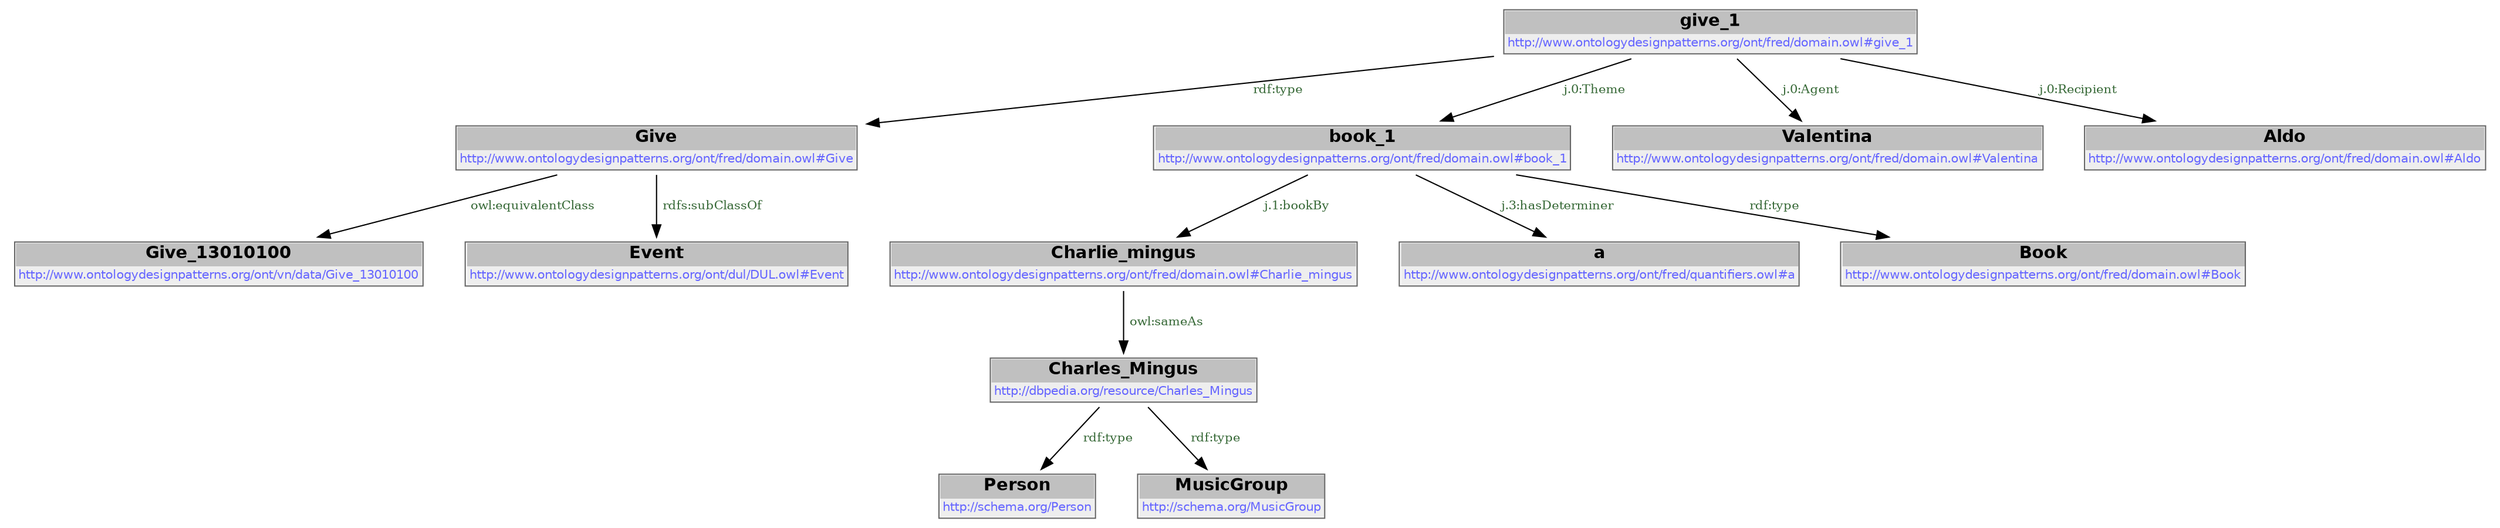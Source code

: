 digraph { 
 node [ fontname="DejaVu Sans" ] ; 
	node0 -> node1 [ color=BLACK, label=< <font point-size='10' color='#336633'>owl:equivalentClass</font> > ] ;
	node2 -> node3 [ color=BLACK, label=< <font point-size='10' color='#336633'>owl:sameAs</font> > ] ;
	node4 -> node5 [ color=BLACK, label=< <font point-size='10' color='#336633'>j.3:hasDeterminer</font> > ] ;
	node3 -> node6 [ color=BLACK, label=< <font point-size='10' color='#336633'>rdf:type</font> > ] ;
	node0 -> node7 [ color=BLACK, label=< <font point-size='10' color='#336633'>rdfs:subClassOf</font> > ] ;
	node8 -> node0 [ color=BLACK, label=< <font point-size='10' color='#336633'>rdf:type</font> > ] ;
	node8 -> node9 [ color=BLACK, label=< <font point-size='10' color='#336633'>j.0:Agent</font> > ] ;
	node8 -> node4 [ color=BLACK, label=< <font point-size='10' color='#336633'>j.0:Theme</font> > ] ;
	node4 -> node2 [ color=BLACK, label=< <font point-size='10' color='#336633'>j.1:bookBy</font> > ] ;
	node4 -> node10 [ color=BLACK, label=< <font point-size='10' color='#336633'>rdf:type</font> > ] ;
	node8 -> node11 [ color=BLACK, label=< <font point-size='10' color='#336633'>j.0:Recipient</font> > ] ;
	node3 -> node12 [ color=BLACK, label=< <font point-size='10' color='#336633'>rdf:type</font> > ] ;
# http://schema.org/MusicGroup node12
node12 [ shape=none, color=black label=< <table color='#666666' cellborder='0' cellspacing='0' border='1'><tr><td colspan='2' bgcolor='grey'><B>MusicGroup</B></td></tr><tr><td href='http://schema.org/MusicGroup' bgcolor='#eeeeee' colspan='2'><font point-size='10' color='#6666ff'>http://schema.org/MusicGroup</font></td></tr></table> > ] 
# http://www.ontologydesignpatterns.org/ont/fred/domain.owl#Charlie_mingus node2
node2 [ shape=none, color=black label=< <table color='#666666' cellborder='0' cellspacing='0' border='1'><tr><td colspan='2' bgcolor='grey'><B>Charlie_mingus</B></td></tr><tr><td href='http://www.ontologydesignpatterns.org/ont/fred/domain.owl#Charlie_mingus' bgcolor='#eeeeee' colspan='2'><font point-size='10' color='#6666ff'>http://www.ontologydesignpatterns.org/ont/fred/domain.owl#Charlie_mingus</font></td></tr></table> > ] 
# http://www.ontologydesignpatterns.org/ont/fred/domain.owl#Book node10
node10 [ shape=none, color=black label=< <table color='#666666' cellborder='0' cellspacing='0' border='1'><tr><td colspan='2' bgcolor='grey'><B>Book</B></td></tr><tr><td href='http://www.ontologydesignpatterns.org/ont/fred/domain.owl#Book' bgcolor='#eeeeee' colspan='2'><font point-size='10' color='#6666ff'>http://www.ontologydesignpatterns.org/ont/fred/domain.owl#Book</font></td></tr></table> > ] 
# http://www.ontologydesignpatterns.org/ont/fred/domain.owl#Aldo node11
node11 [ shape=none, color=black label=< <table color='#666666' cellborder='0' cellspacing='0' border='1'><tr><td colspan='2' bgcolor='grey'><B>Aldo</B></td></tr><tr><td href='http://www.ontologydesignpatterns.org/ont/fred/domain.owl#Aldo' bgcolor='#eeeeee' colspan='2'><font point-size='10' color='#6666ff'>http://www.ontologydesignpatterns.org/ont/fred/domain.owl#Aldo</font></td></tr></table> > ] 
# http://dbpedia.org/resource/Charles_Mingus node3
node3 [ shape=none, color=black label=< <table color='#666666' cellborder='0' cellspacing='0' border='1'><tr><td colspan='2' bgcolor='grey'><B>Charles_Mingus</B></td></tr><tr><td href='http://dbpedia.org/resource/Charles_Mingus' bgcolor='#eeeeee' colspan='2'><font point-size='10' color='#6666ff'>http://dbpedia.org/resource/Charles_Mingus</font></td></tr></table> > ] 
# http://www.ontologydesignpatterns.org/ont/fred/domain.owl#book_1 node4
node4 [ shape=none, color=black label=< <table color='#666666' cellborder='0' cellspacing='0' border='1'><tr><td colspan='2' bgcolor='grey'><B>book_1</B></td></tr><tr><td href='http://www.ontologydesignpatterns.org/ont/fred/domain.owl#book_1' bgcolor='#eeeeee' colspan='2'><font point-size='10' color='#6666ff'>http://www.ontologydesignpatterns.org/ont/fred/domain.owl#book_1</font></td></tr></table> > ] 
# http://www.ontologydesignpatterns.org/ont/dul/DUL.owl#Event node7
node7 [ shape=none, color=black label=< <table color='#666666' cellborder='0' cellspacing='0' border='1'><tr><td colspan='2' bgcolor='grey'><B>Event</B></td></tr><tr><td href='http://www.ontologydesignpatterns.org/ont/dul/DUL.owl#Event' bgcolor='#eeeeee' colspan='2'><font point-size='10' color='#6666ff'>http://www.ontologydesignpatterns.org/ont/dul/DUL.owl#Event</font></td></tr></table> > ] 
# http://www.ontologydesignpatterns.org/ont/vn/data/Give_13010100 node1
node1 [ shape=none, color=black label=< <table color='#666666' cellborder='0' cellspacing='0' border='1'><tr><td colspan='2' bgcolor='grey'><B>Give_13010100</B></td></tr><tr><td href='http://www.ontologydesignpatterns.org/ont/vn/data/Give_13010100' bgcolor='#eeeeee' colspan='2'><font point-size='10' color='#6666ff'>http://www.ontologydesignpatterns.org/ont/vn/data/Give_13010100</font></td></tr></table> > ] 
# http://www.ontologydesignpatterns.org/ont/fred/quantifiers.owl#a node5
node5 [ shape=none, color=black label=< <table color='#666666' cellborder='0' cellspacing='0' border='1'><tr><td colspan='2' bgcolor='grey'><B>a</B></td></tr><tr><td href='http://www.ontologydesignpatterns.org/ont/fred/quantifiers.owl#a' bgcolor='#eeeeee' colspan='2'><font point-size='10' color='#6666ff'>http://www.ontologydesignpatterns.org/ont/fred/quantifiers.owl#a</font></td></tr></table> > ] 
# http://www.ontologydesignpatterns.org/ont/fred/domain.owl#Valentina node9
node9 [ shape=none, color=black label=< <table color='#666666' cellborder='0' cellspacing='0' border='1'><tr><td colspan='2' bgcolor='grey'><B>Valentina</B></td></tr><tr><td href='http://www.ontologydesignpatterns.org/ont/fred/domain.owl#Valentina' bgcolor='#eeeeee' colspan='2'><font point-size='10' color='#6666ff'>http://www.ontologydesignpatterns.org/ont/fred/domain.owl#Valentina</font></td></tr></table> > ] 
# http://www.ontologydesignpatterns.org/ont/fred/domain.owl#give_1 node8
node8 [ shape=none, color=black label=< <table color='#666666' cellborder='0' cellspacing='0' border='1'><tr><td colspan='2' bgcolor='grey'><B>give_1</B></td></tr><tr><td href='http://www.ontologydesignpatterns.org/ont/fred/domain.owl#give_1' bgcolor='#eeeeee' colspan='2'><font point-size='10' color='#6666ff'>http://www.ontologydesignpatterns.org/ont/fred/domain.owl#give_1</font></td></tr></table> > ] 
# http://www.ontologydesignpatterns.org/ont/fred/domain.owl#Give node0
node0 [ shape=none, color=black label=< <table color='#666666' cellborder='0' cellspacing='0' border='1'><tr><td colspan='2' bgcolor='grey'><B>Give</B></td></tr><tr><td href='http://www.ontologydesignpatterns.org/ont/fred/domain.owl#Give' bgcolor='#eeeeee' colspan='2'><font point-size='10' color='#6666ff'>http://www.ontologydesignpatterns.org/ont/fred/domain.owl#Give</font></td></tr></table> > ] 
# http://schema.org/Person node6
node6 [ shape=none, color=black label=< <table color='#666666' cellborder='0' cellspacing='0' border='1'><tr><td colspan='2' bgcolor='grey'><B>Person</B></td></tr><tr><td href='http://schema.org/Person' bgcolor='#eeeeee' colspan='2'><font point-size='10' color='#6666ff'>http://schema.org/Person</font></td></tr></table> > ] 
}
